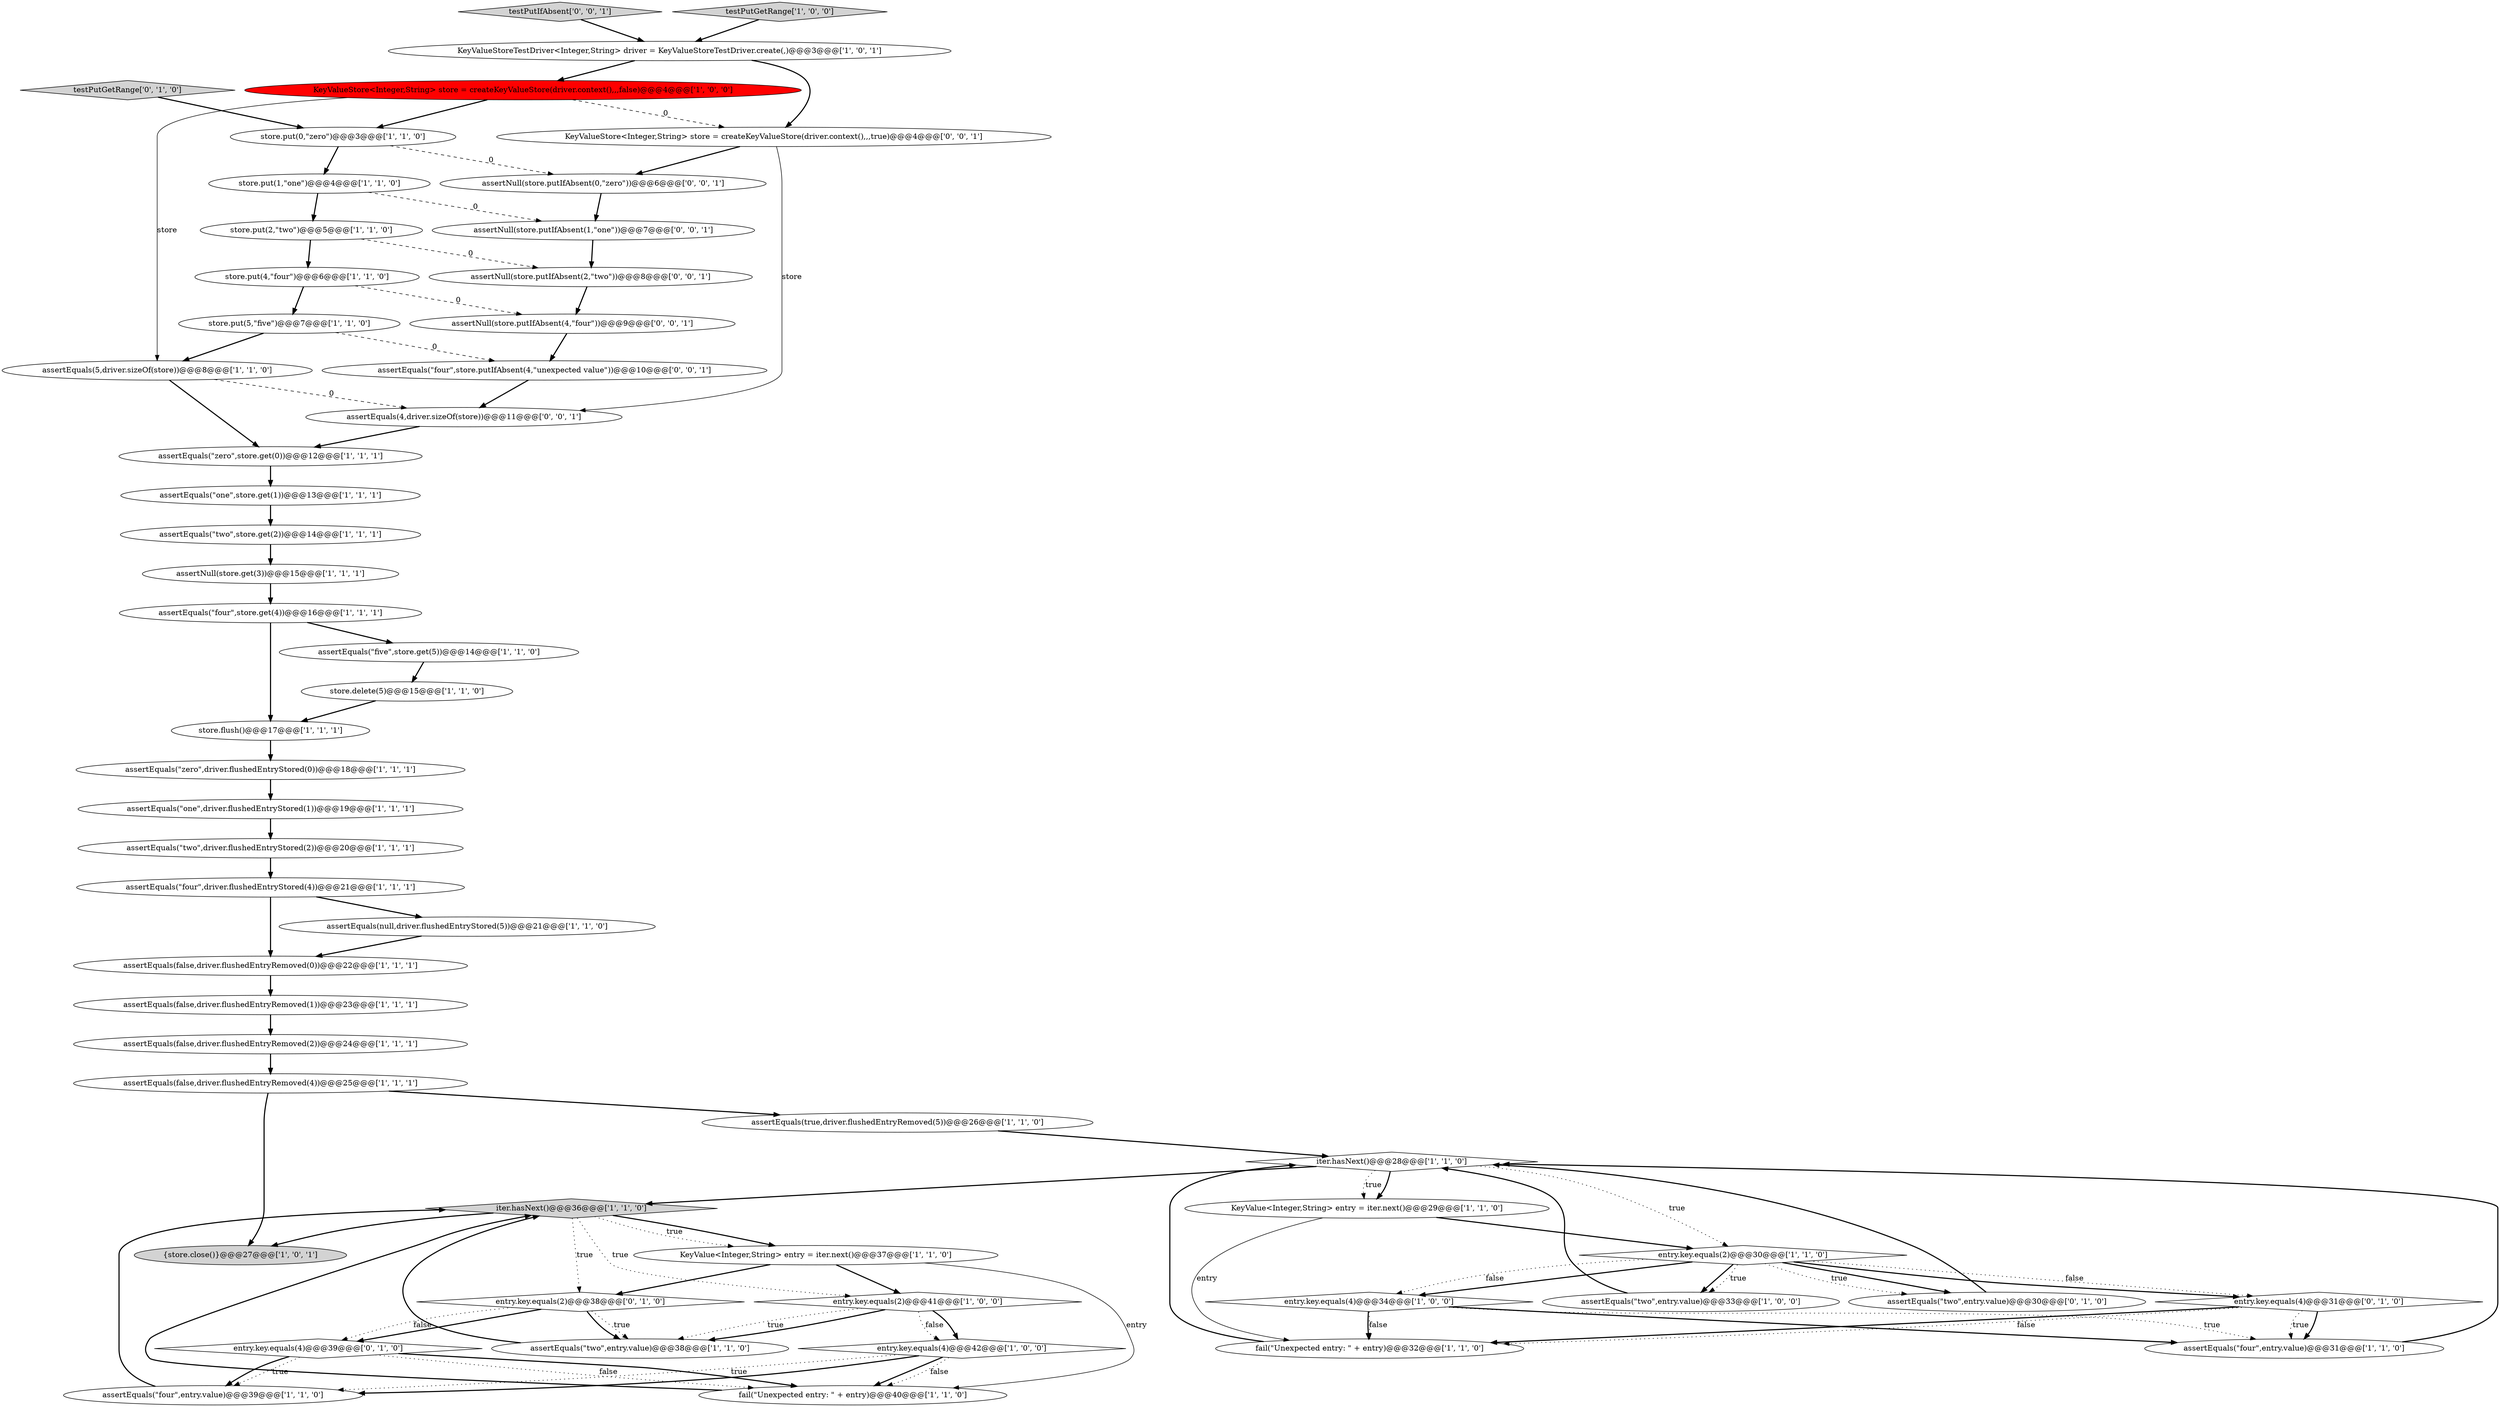 digraph {
54 [style = filled, label = "assertNull(store.putIfAbsent(2,\"two\"))@@@8@@@['0', '0', '1']", fillcolor = white, shape = ellipse image = "AAA0AAABBB3BBB"];
32 [style = filled, label = "store.put(0,\"zero\")@@@3@@@['1', '1', '0']", fillcolor = white, shape = ellipse image = "AAA0AAABBB1BBB"];
36 [style = filled, label = "store.put(2,\"two\")@@@5@@@['1', '1', '0']", fillcolor = white, shape = ellipse image = "AAA0AAABBB1BBB"];
39 [style = filled, label = "store.put(4,\"four\")@@@6@@@['1', '1', '0']", fillcolor = white, shape = ellipse image = "AAA0AAABBB1BBB"];
1 [style = filled, label = "assertEquals(false,driver.flushedEntryRemoved(0))@@@22@@@['1', '1', '1']", fillcolor = white, shape = ellipse image = "AAA0AAABBB1BBB"];
15 [style = filled, label = "iter.hasNext()@@@36@@@['1', '1', '0']", fillcolor = lightgray, shape = diamond image = "AAA0AAABBB1BBB"];
17 [style = filled, label = "KeyValue<Integer,String> entry = iter.next()@@@29@@@['1', '1', '0']", fillcolor = white, shape = ellipse image = "AAA0AAABBB1BBB"];
34 [style = filled, label = "assertEquals(null,driver.flushedEntryStored(5))@@@21@@@['1', '1', '0']", fillcolor = white, shape = ellipse image = "AAA0AAABBB1BBB"];
52 [style = filled, label = "assertNull(store.putIfAbsent(4,\"four\"))@@@9@@@['0', '0', '1']", fillcolor = white, shape = ellipse image = "AAA0AAABBB3BBB"];
43 [style = filled, label = "assertEquals(\"two\",entry.value)@@@30@@@['0', '1', '0']", fillcolor = white, shape = ellipse image = "AAA0AAABBB2BBB"];
25 [style = filled, label = "assertEquals(5,driver.sizeOf(store))@@@8@@@['1', '1', '0']", fillcolor = white, shape = ellipse image = "AAA0AAABBB1BBB"];
47 [style = filled, label = "assertNull(store.putIfAbsent(1,\"one\"))@@@7@@@['0', '0', '1']", fillcolor = white, shape = ellipse image = "AAA0AAABBB3BBB"];
16 [style = filled, label = "store.put(1,\"one\")@@@4@@@['1', '1', '0']", fillcolor = white, shape = ellipse image = "AAA0AAABBB1BBB"];
49 [style = filled, label = "KeyValueStore<Integer,String> store = createKeyValueStore(driver.context(),,,true)@@@4@@@['0', '0', '1']", fillcolor = white, shape = ellipse image = "AAA0AAABBB3BBB"];
26 [style = filled, label = "fail(\"Unexpected entry: \" + entry)@@@40@@@['1', '1', '0']", fillcolor = white, shape = ellipse image = "AAA0AAABBB1BBB"];
33 [style = filled, label = "assertEquals(\"two\",entry.value)@@@38@@@['1', '1', '0']", fillcolor = white, shape = ellipse image = "AAA0AAABBB1BBB"];
11 [style = filled, label = "assertEquals(false,driver.flushedEntryRemoved(2))@@@24@@@['1', '1', '1']", fillcolor = white, shape = ellipse image = "AAA0AAABBB1BBB"];
37 [style = filled, label = "entry.key.equals(2)@@@30@@@['1', '1', '0']", fillcolor = white, shape = diamond image = "AAA0AAABBB1BBB"];
2 [style = filled, label = "entry.key.equals(4)@@@42@@@['1', '0', '0']", fillcolor = white, shape = diamond image = "AAA0AAABBB1BBB"];
24 [style = filled, label = "{store.close()}@@@27@@@['1', '0', '1']", fillcolor = lightgray, shape = ellipse image = "AAA0AAABBB1BBB"];
29 [style = filled, label = "assertEquals(\"four\",store.get(4))@@@16@@@['1', '1', '1']", fillcolor = white, shape = ellipse image = "AAA0AAABBB1BBB"];
7 [style = filled, label = "assertEquals(\"four\",entry.value)@@@39@@@['1', '1', '0']", fillcolor = white, shape = ellipse image = "AAA0AAABBB1BBB"];
53 [style = filled, label = "testPutIfAbsent['0', '0', '1']", fillcolor = lightgray, shape = diamond image = "AAA0AAABBB3BBB"];
3 [style = filled, label = "assertEquals(\"four\",driver.flushedEntryStored(4))@@@21@@@['1', '1', '1']", fillcolor = white, shape = ellipse image = "AAA0AAABBB1BBB"];
35 [style = filled, label = "KeyValueStoreTestDriver<Integer,String> driver = KeyValueStoreTestDriver.create(,)@@@3@@@['1', '0', '1']", fillcolor = white, shape = ellipse image = "AAA0AAABBB1BBB"];
10 [style = filled, label = "testPutGetRange['1', '0', '0']", fillcolor = lightgray, shape = diamond image = "AAA0AAABBB1BBB"];
27 [style = filled, label = "assertNull(store.get(3))@@@15@@@['1', '1', '1']", fillcolor = white, shape = ellipse image = "AAA0AAABBB1BBB"];
22 [style = filled, label = "assertEquals(\"one\",driver.flushedEntryStored(1))@@@19@@@['1', '1', '1']", fillcolor = white, shape = ellipse image = "AAA0AAABBB1BBB"];
13 [style = filled, label = "KeyValue<Integer,String> entry = iter.next()@@@37@@@['1', '1', '0']", fillcolor = white, shape = ellipse image = "AAA0AAABBB1BBB"];
28 [style = filled, label = "assertEquals(\"two\",driver.flushedEntryStored(2))@@@20@@@['1', '1', '1']", fillcolor = white, shape = ellipse image = "AAA0AAABBB1BBB"];
50 [style = filled, label = "assertEquals(\"four\",store.putIfAbsent(4,\"unexpected value\"))@@@10@@@['0', '0', '1']", fillcolor = white, shape = ellipse image = "AAA0AAABBB3BBB"];
20 [style = filled, label = "store.delete(5)@@@15@@@['1', '1', '0']", fillcolor = white, shape = ellipse image = "AAA0AAABBB1BBB"];
9 [style = filled, label = "fail(\"Unexpected entry: \" + entry)@@@32@@@['1', '1', '0']", fillcolor = white, shape = ellipse image = "AAA0AAABBB1BBB"];
12 [style = filled, label = "entry.key.equals(4)@@@34@@@['1', '0', '0']", fillcolor = white, shape = diamond image = "AAA0AAABBB1BBB"];
18 [style = filled, label = "assertEquals(\"zero\",driver.flushedEntryStored(0))@@@18@@@['1', '1', '1']", fillcolor = white, shape = ellipse image = "AAA0AAABBB1BBB"];
14 [style = filled, label = "assertEquals(false,driver.flushedEntryRemoved(1))@@@23@@@['1', '1', '1']", fillcolor = white, shape = ellipse image = "AAA0AAABBB1BBB"];
4 [style = filled, label = "assertEquals(false,driver.flushedEntryRemoved(4))@@@25@@@['1', '1', '1']", fillcolor = white, shape = ellipse image = "AAA0AAABBB1BBB"];
23 [style = filled, label = "store.put(5,\"five\")@@@7@@@['1', '1', '0']", fillcolor = white, shape = ellipse image = "AAA0AAABBB1BBB"];
40 [style = filled, label = "assertEquals(\"one\",store.get(1))@@@13@@@['1', '1', '1']", fillcolor = white, shape = ellipse image = "AAA0AAABBB1BBB"];
6 [style = filled, label = "iter.hasNext()@@@28@@@['1', '1', '0']", fillcolor = white, shape = diamond image = "AAA0AAABBB1BBB"];
46 [style = filled, label = "entry.key.equals(4)@@@31@@@['0', '1', '0']", fillcolor = white, shape = diamond image = "AAA0AAABBB2BBB"];
51 [style = filled, label = "assertNull(store.putIfAbsent(0,\"zero\"))@@@6@@@['0', '0', '1']", fillcolor = white, shape = ellipse image = "AAA0AAABBB3BBB"];
48 [style = filled, label = "assertEquals(4,driver.sizeOf(store))@@@11@@@['0', '0', '1']", fillcolor = white, shape = ellipse image = "AAA0AAABBB3BBB"];
42 [style = filled, label = "entry.key.equals(2)@@@38@@@['0', '1', '0']", fillcolor = white, shape = diamond image = "AAA0AAABBB2BBB"];
21 [style = filled, label = "entry.key.equals(2)@@@41@@@['1', '0', '0']", fillcolor = white, shape = diamond image = "AAA0AAABBB1BBB"];
8 [style = filled, label = "assertEquals(\"two\",store.get(2))@@@14@@@['1', '1', '1']", fillcolor = white, shape = ellipse image = "AAA0AAABBB1BBB"];
19 [style = filled, label = "assertEquals(\"zero\",store.get(0))@@@12@@@['1', '1', '1']", fillcolor = white, shape = ellipse image = "AAA0AAABBB1BBB"];
31 [style = filled, label = "KeyValueStore<Integer,String> store = createKeyValueStore(driver.context(),,,false)@@@4@@@['1', '0', '0']", fillcolor = red, shape = ellipse image = "AAA1AAABBB1BBB"];
45 [style = filled, label = "entry.key.equals(4)@@@39@@@['0', '1', '0']", fillcolor = white, shape = diamond image = "AAA0AAABBB2BBB"];
38 [style = filled, label = "assertEquals(\"four\",entry.value)@@@31@@@['1', '1', '0']", fillcolor = white, shape = ellipse image = "AAA0AAABBB1BBB"];
30 [style = filled, label = "assertEquals(\"two\",entry.value)@@@33@@@['1', '0', '0']", fillcolor = white, shape = ellipse image = "AAA0AAABBB1BBB"];
5 [style = filled, label = "assertEquals(true,driver.flushedEntryRemoved(5))@@@26@@@['1', '1', '0']", fillcolor = white, shape = ellipse image = "AAA0AAABBB1BBB"];
41 [style = filled, label = "store.flush()@@@17@@@['1', '1', '1']", fillcolor = white, shape = ellipse image = "AAA0AAABBB1BBB"];
44 [style = filled, label = "testPutGetRange['0', '1', '0']", fillcolor = lightgray, shape = diamond image = "AAA0AAABBB2BBB"];
0 [style = filled, label = "assertEquals(\"five\",store.get(5))@@@14@@@['1', '1', '0']", fillcolor = white, shape = ellipse image = "AAA0AAABBB1BBB"];
2->26 [style = bold, label=""];
42->45 [style = bold, label=""];
25->48 [style = dashed, label="0"];
29->0 [style = bold, label=""];
10->35 [style = bold, label=""];
49->51 [style = bold, label=""];
37->12 [style = dotted, label="false"];
15->21 [style = dotted, label="true"];
30->6 [style = bold, label=""];
12->9 [style = bold, label=""];
45->7 [style = dotted, label="true"];
45->7 [style = bold, label=""];
9->6 [style = bold, label=""];
21->2 [style = bold, label=""];
3->34 [style = bold, label=""];
37->43 [style = bold, label=""];
12->38 [style = bold, label=""];
18->22 [style = bold, label=""];
12->9 [style = dotted, label="false"];
16->47 [style = dashed, label="0"];
39->23 [style = bold, label=""];
51->47 [style = bold, label=""];
26->15 [style = bold, label=""];
25->19 [style = bold, label=""];
42->33 [style = dotted, label="true"];
28->3 [style = bold, label=""];
23->50 [style = dashed, label="0"];
8->27 [style = bold, label=""];
14->11 [style = bold, label=""];
39->52 [style = dashed, label="0"];
54->52 [style = bold, label=""];
35->31 [style = bold, label=""];
23->25 [style = bold, label=""];
46->38 [style = bold, label=""];
15->13 [style = bold, label=""];
33->15 [style = bold, label=""];
13->26 [style = solid, label="entry"];
6->37 [style = dotted, label="true"];
37->46 [style = dotted, label="false"];
17->37 [style = bold, label=""];
38->6 [style = bold, label=""];
15->13 [style = dotted, label="true"];
15->42 [style = dotted, label="true"];
21->33 [style = dotted, label="true"];
53->35 [style = bold, label=""];
2->26 [style = dotted, label="false"];
20->41 [style = bold, label=""];
37->46 [style = bold, label=""];
5->6 [style = bold, label=""];
17->9 [style = solid, label="entry"];
47->54 [style = bold, label=""];
44->32 [style = bold, label=""];
42->45 [style = dotted, label="false"];
0->20 [style = bold, label=""];
27->29 [style = bold, label=""];
31->49 [style = dashed, label="0"];
6->17 [style = bold, label=""];
16->36 [style = bold, label=""];
4->24 [style = bold, label=""];
46->9 [style = bold, label=""];
36->54 [style = dashed, label="0"];
13->42 [style = bold, label=""];
3->1 [style = bold, label=""];
46->9 [style = dotted, label="false"];
31->32 [style = bold, label=""];
37->30 [style = bold, label=""];
11->4 [style = bold, label=""];
35->49 [style = bold, label=""];
22->28 [style = bold, label=""];
32->16 [style = bold, label=""];
50->48 [style = bold, label=""];
36->39 [style = bold, label=""];
6->15 [style = bold, label=""];
37->12 [style = bold, label=""];
37->43 [style = dotted, label="true"];
21->2 [style = dotted, label="false"];
32->51 [style = dashed, label="0"];
7->15 [style = bold, label=""];
52->50 [style = bold, label=""];
19->40 [style = bold, label=""];
46->38 [style = dotted, label="true"];
41->18 [style = bold, label=""];
4->5 [style = bold, label=""];
45->26 [style = dotted, label="false"];
34->1 [style = bold, label=""];
29->41 [style = bold, label=""];
21->33 [style = bold, label=""];
49->48 [style = solid, label="store"];
42->33 [style = bold, label=""];
12->38 [style = dotted, label="true"];
6->17 [style = dotted, label="true"];
43->6 [style = bold, label=""];
37->30 [style = dotted, label="true"];
31->25 [style = solid, label="store"];
2->7 [style = dotted, label="true"];
15->24 [style = bold, label=""];
48->19 [style = bold, label=""];
1->14 [style = bold, label=""];
45->26 [style = bold, label=""];
2->7 [style = bold, label=""];
13->21 [style = bold, label=""];
40->8 [style = bold, label=""];
}
